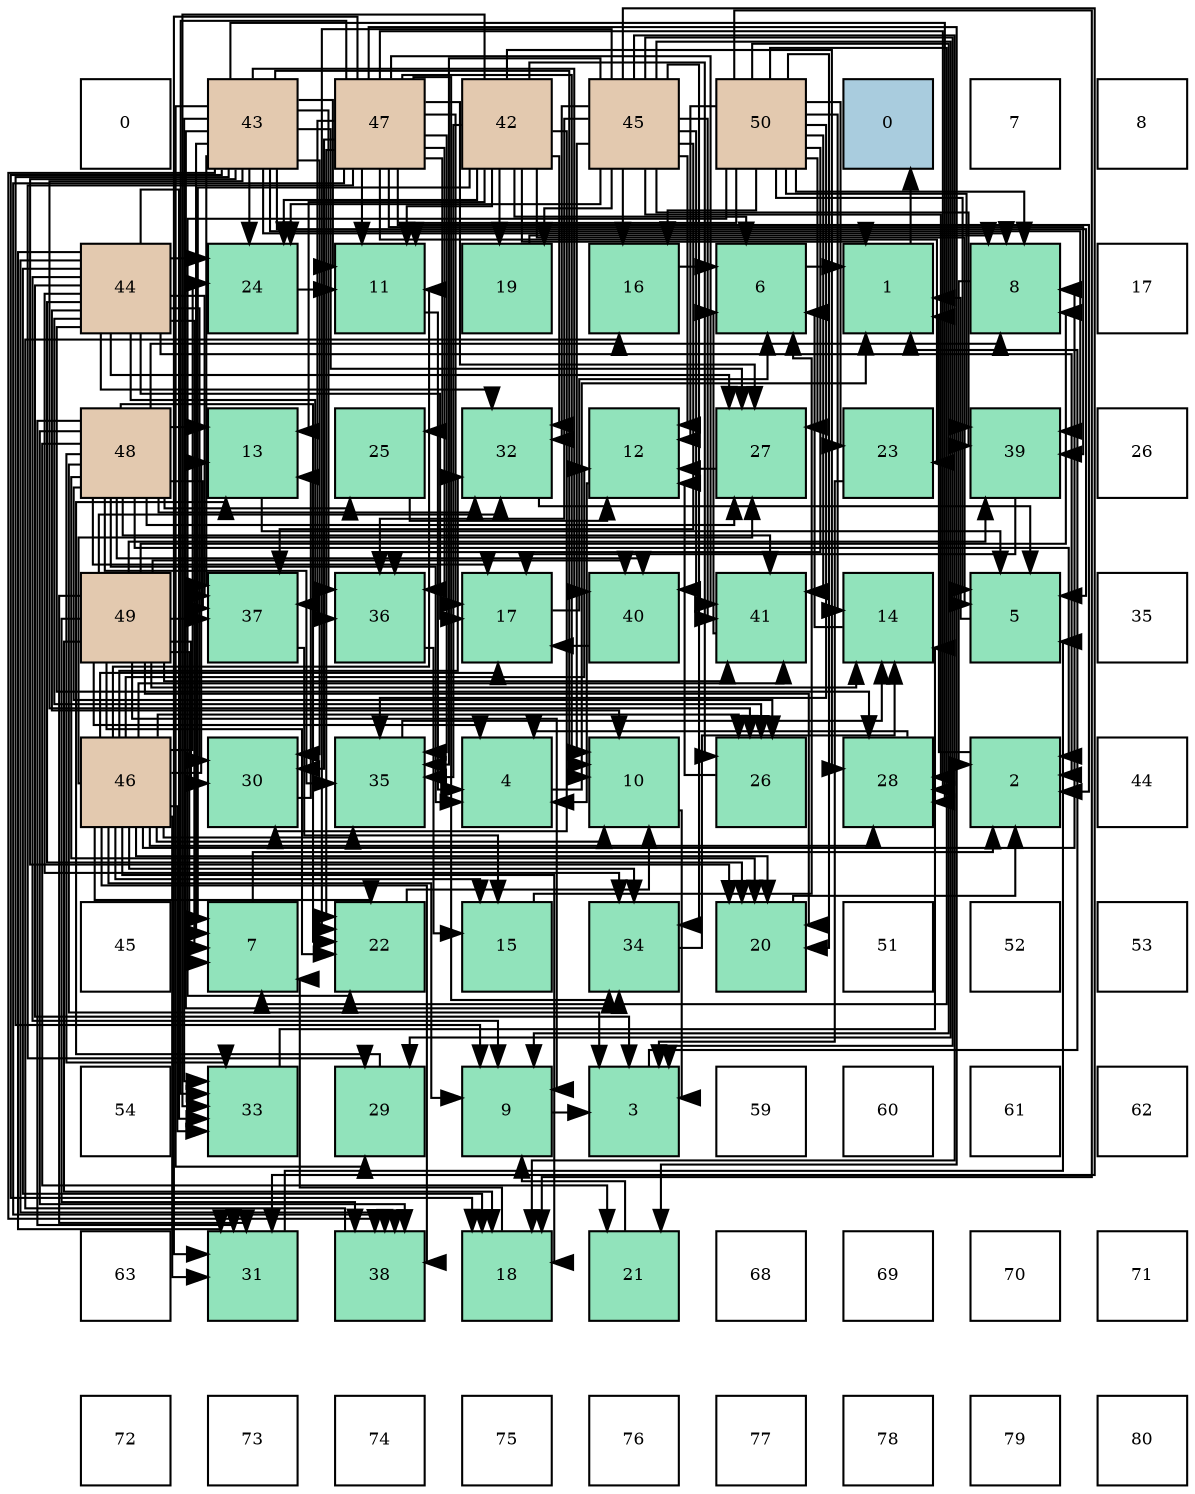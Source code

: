 digraph layout{
 rankdir=TB;
 splines=ortho;
 node [style=filled shape=square fixedsize=true width=0.6];
0[label="0", fontsize=8, fillcolor="#ffffff"];
1[label="43", fontsize=8, fillcolor="#e3c9af"];
2[label="47", fontsize=8, fillcolor="#e3c9af"];
3[label="42", fontsize=8, fillcolor="#e3c9af"];
4[label="45", fontsize=8, fillcolor="#e3c9af"];
5[label="50", fontsize=8, fillcolor="#e3c9af"];
6[label="0", fontsize=8, fillcolor="#a9ccde"];
7[label="7", fontsize=8, fillcolor="#ffffff"];
8[label="8", fontsize=8, fillcolor="#ffffff"];
9[label="44", fontsize=8, fillcolor="#e3c9af"];
10[label="24", fontsize=8, fillcolor="#91e3bb"];
11[label="11", fontsize=8, fillcolor="#91e3bb"];
12[label="19", fontsize=8, fillcolor="#91e3bb"];
13[label="16", fontsize=8, fillcolor="#91e3bb"];
14[label="6", fontsize=8, fillcolor="#91e3bb"];
15[label="1", fontsize=8, fillcolor="#91e3bb"];
16[label="8", fontsize=8, fillcolor="#91e3bb"];
17[label="17", fontsize=8, fillcolor="#ffffff"];
18[label="48", fontsize=8, fillcolor="#e3c9af"];
19[label="13", fontsize=8, fillcolor="#91e3bb"];
20[label="25", fontsize=8, fillcolor="#91e3bb"];
21[label="32", fontsize=8, fillcolor="#91e3bb"];
22[label="12", fontsize=8, fillcolor="#91e3bb"];
23[label="27", fontsize=8, fillcolor="#91e3bb"];
24[label="23", fontsize=8, fillcolor="#91e3bb"];
25[label="39", fontsize=8, fillcolor="#91e3bb"];
26[label="26", fontsize=8, fillcolor="#ffffff"];
27[label="49", fontsize=8, fillcolor="#e3c9af"];
28[label="37", fontsize=8, fillcolor="#91e3bb"];
29[label="36", fontsize=8, fillcolor="#91e3bb"];
30[label="17", fontsize=8, fillcolor="#91e3bb"];
31[label="40", fontsize=8, fillcolor="#91e3bb"];
32[label="41", fontsize=8, fillcolor="#91e3bb"];
33[label="14", fontsize=8, fillcolor="#91e3bb"];
34[label="5", fontsize=8, fillcolor="#91e3bb"];
35[label="35", fontsize=8, fillcolor="#ffffff"];
36[label="46", fontsize=8, fillcolor="#e3c9af"];
37[label="30", fontsize=8, fillcolor="#91e3bb"];
38[label="35", fontsize=8, fillcolor="#91e3bb"];
39[label="4", fontsize=8, fillcolor="#91e3bb"];
40[label="10", fontsize=8, fillcolor="#91e3bb"];
41[label="26", fontsize=8, fillcolor="#91e3bb"];
42[label="28", fontsize=8, fillcolor="#91e3bb"];
43[label="2", fontsize=8, fillcolor="#91e3bb"];
44[label="44", fontsize=8, fillcolor="#ffffff"];
45[label="45", fontsize=8, fillcolor="#ffffff"];
46[label="7", fontsize=8, fillcolor="#91e3bb"];
47[label="22", fontsize=8, fillcolor="#91e3bb"];
48[label="15", fontsize=8, fillcolor="#91e3bb"];
49[label="34", fontsize=8, fillcolor="#91e3bb"];
50[label="20", fontsize=8, fillcolor="#91e3bb"];
51[label="51", fontsize=8, fillcolor="#ffffff"];
52[label="52", fontsize=8, fillcolor="#ffffff"];
53[label="53", fontsize=8, fillcolor="#ffffff"];
54[label="54", fontsize=8, fillcolor="#ffffff"];
55[label="33", fontsize=8, fillcolor="#91e3bb"];
56[label="29", fontsize=8, fillcolor="#91e3bb"];
57[label="9", fontsize=8, fillcolor="#91e3bb"];
58[label="3", fontsize=8, fillcolor="#91e3bb"];
59[label="59", fontsize=8, fillcolor="#ffffff"];
60[label="60", fontsize=8, fillcolor="#ffffff"];
61[label="61", fontsize=8, fillcolor="#ffffff"];
62[label="62", fontsize=8, fillcolor="#ffffff"];
63[label="63", fontsize=8, fillcolor="#ffffff"];
64[label="31", fontsize=8, fillcolor="#91e3bb"];
65[label="38", fontsize=8, fillcolor="#91e3bb"];
66[label="18", fontsize=8, fillcolor="#91e3bb"];
67[label="21", fontsize=8, fillcolor="#91e3bb"];
68[label="68", fontsize=8, fillcolor="#ffffff"];
69[label="69", fontsize=8, fillcolor="#ffffff"];
70[label="70", fontsize=8, fillcolor="#ffffff"];
71[label="71", fontsize=8, fillcolor="#ffffff"];
72[label="72", fontsize=8, fillcolor="#ffffff"];
73[label="73", fontsize=8, fillcolor="#ffffff"];
74[label="74", fontsize=8, fillcolor="#ffffff"];
75[label="75", fontsize=8, fillcolor="#ffffff"];
76[label="76", fontsize=8, fillcolor="#ffffff"];
77[label="77", fontsize=8, fillcolor="#ffffff"];
78[label="78", fontsize=8, fillcolor="#ffffff"];
79[label="79", fontsize=8, fillcolor="#ffffff"];
80[label="80", fontsize=8, fillcolor="#ffffff"];
edge [constraint=false, style=vis];15 -> 6;
43 -> 15;
58 -> 15;
39 -> 15;
34 -> 15;
14 -> 15;
46 -> 43;
16 -> 43;
57 -> 58;
40 -> 58;
11 -> 39;
22 -> 39;
19 -> 34;
33 -> 14;
48 -> 14;
13 -> 14;
30 -> 14;
66 -> 46;
12 -> 16;
50 -> 43;
67 -> 57;
47 -> 40;
24 -> 58;
10 -> 11;
20 -> 22;
41 -> 22;
23 -> 22;
42 -> 39;
56 -> 19;
37 -> 19;
64 -> 34;
21 -> 34;
55 -> 33;
49 -> 33;
38 -> 33;
29 -> 48;
28 -> 48;
65 -> 13;
25 -> 30;
31 -> 30;
32 -> 14;
3 -> 15;
3 -> 34;
3 -> 14;
3 -> 46;
3 -> 11;
3 -> 19;
3 -> 12;
3 -> 10;
3 -> 41;
3 -> 42;
3 -> 37;
3 -> 21;
3 -> 55;
3 -> 38;
1 -> 34;
1 -> 46;
1 -> 16;
1 -> 57;
1 -> 40;
1 -> 11;
1 -> 66;
1 -> 50;
1 -> 10;
1 -> 41;
1 -> 23;
1 -> 42;
1 -> 56;
1 -> 37;
1 -> 55;
1 -> 49;
1 -> 29;
1 -> 28;
1 -> 65;
1 -> 25;
1 -> 31;
9 -> 43;
9 -> 58;
9 -> 46;
9 -> 57;
9 -> 40;
9 -> 30;
9 -> 66;
9 -> 50;
9 -> 10;
9 -> 41;
9 -> 23;
9 -> 42;
9 -> 37;
9 -> 64;
9 -> 21;
9 -> 55;
9 -> 49;
9 -> 29;
9 -> 28;
9 -> 65;
4 -> 58;
4 -> 40;
4 -> 22;
4 -> 13;
4 -> 66;
4 -> 12;
4 -> 47;
4 -> 10;
4 -> 42;
4 -> 56;
4 -> 64;
4 -> 21;
4 -> 49;
4 -> 38;
4 -> 29;
4 -> 28;
4 -> 25;
4 -> 31;
4 -> 32;
36 -> 16;
36 -> 57;
36 -> 40;
36 -> 11;
36 -> 22;
36 -> 19;
36 -> 48;
36 -> 30;
36 -> 66;
36 -> 50;
36 -> 47;
36 -> 10;
36 -> 41;
36 -> 23;
36 -> 42;
36 -> 64;
36 -> 21;
36 -> 55;
36 -> 49;
36 -> 38;
36 -> 65;
36 -> 32;
2 -> 43;
2 -> 40;
2 -> 11;
2 -> 30;
2 -> 67;
2 -> 47;
2 -> 24;
2 -> 20;
2 -> 23;
2 -> 42;
2 -> 56;
2 -> 37;
2 -> 64;
2 -> 55;
2 -> 49;
2 -> 38;
2 -> 29;
2 -> 28;
2 -> 65;
2 -> 25;
2 -> 32;
18 -> 43;
18 -> 58;
18 -> 39;
18 -> 16;
18 -> 19;
18 -> 30;
18 -> 50;
18 -> 67;
18 -> 47;
18 -> 20;
18 -> 41;
18 -> 23;
18 -> 64;
18 -> 21;
18 -> 55;
18 -> 38;
18 -> 28;
18 -> 65;
18 -> 31;
18 -> 32;
27 -> 39;
27 -> 46;
27 -> 16;
27 -> 57;
27 -> 33;
27 -> 66;
27 -> 50;
27 -> 47;
27 -> 37;
27 -> 64;
27 -> 21;
27 -> 28;
27 -> 65;
27 -> 25;
27 -> 31;
27 -> 32;
5 -> 34;
5 -> 46;
5 -> 16;
5 -> 57;
5 -> 11;
5 -> 22;
5 -> 33;
5 -> 13;
5 -> 66;
5 -> 50;
5 -> 47;
5 -> 24;
5 -> 23;
5 -> 38;
5 -> 29;
5 -> 25;
5 -> 32;
edge [constraint=true, style=invis];
0 -> 9 -> 18 -> 27 -> 36 -> 45 -> 54 -> 63 -> 72;
1 -> 10 -> 19 -> 28 -> 37 -> 46 -> 55 -> 64 -> 73;
2 -> 11 -> 20 -> 29 -> 38 -> 47 -> 56 -> 65 -> 74;
3 -> 12 -> 21 -> 30 -> 39 -> 48 -> 57 -> 66 -> 75;
4 -> 13 -> 22 -> 31 -> 40 -> 49 -> 58 -> 67 -> 76;
5 -> 14 -> 23 -> 32 -> 41 -> 50 -> 59 -> 68 -> 77;
6 -> 15 -> 24 -> 33 -> 42 -> 51 -> 60 -> 69 -> 78;
7 -> 16 -> 25 -> 34 -> 43 -> 52 -> 61 -> 70 -> 79;
8 -> 17 -> 26 -> 35 -> 44 -> 53 -> 62 -> 71 -> 80;
rank = same {0 -> 1 -> 2 -> 3 -> 4 -> 5 -> 6 -> 7 -> 8};
rank = same {9 -> 10 -> 11 -> 12 -> 13 -> 14 -> 15 -> 16 -> 17};
rank = same {18 -> 19 -> 20 -> 21 -> 22 -> 23 -> 24 -> 25 -> 26};
rank = same {27 -> 28 -> 29 -> 30 -> 31 -> 32 -> 33 -> 34 -> 35};
rank = same {36 -> 37 -> 38 -> 39 -> 40 -> 41 -> 42 -> 43 -> 44};
rank = same {45 -> 46 -> 47 -> 48 -> 49 -> 50 -> 51 -> 52 -> 53};
rank = same {54 -> 55 -> 56 -> 57 -> 58 -> 59 -> 60 -> 61 -> 62};
rank = same {63 -> 64 -> 65 -> 66 -> 67 -> 68 -> 69 -> 70 -> 71};
rank = same {72 -> 73 -> 74 -> 75 -> 76 -> 77 -> 78 -> 79 -> 80};
}